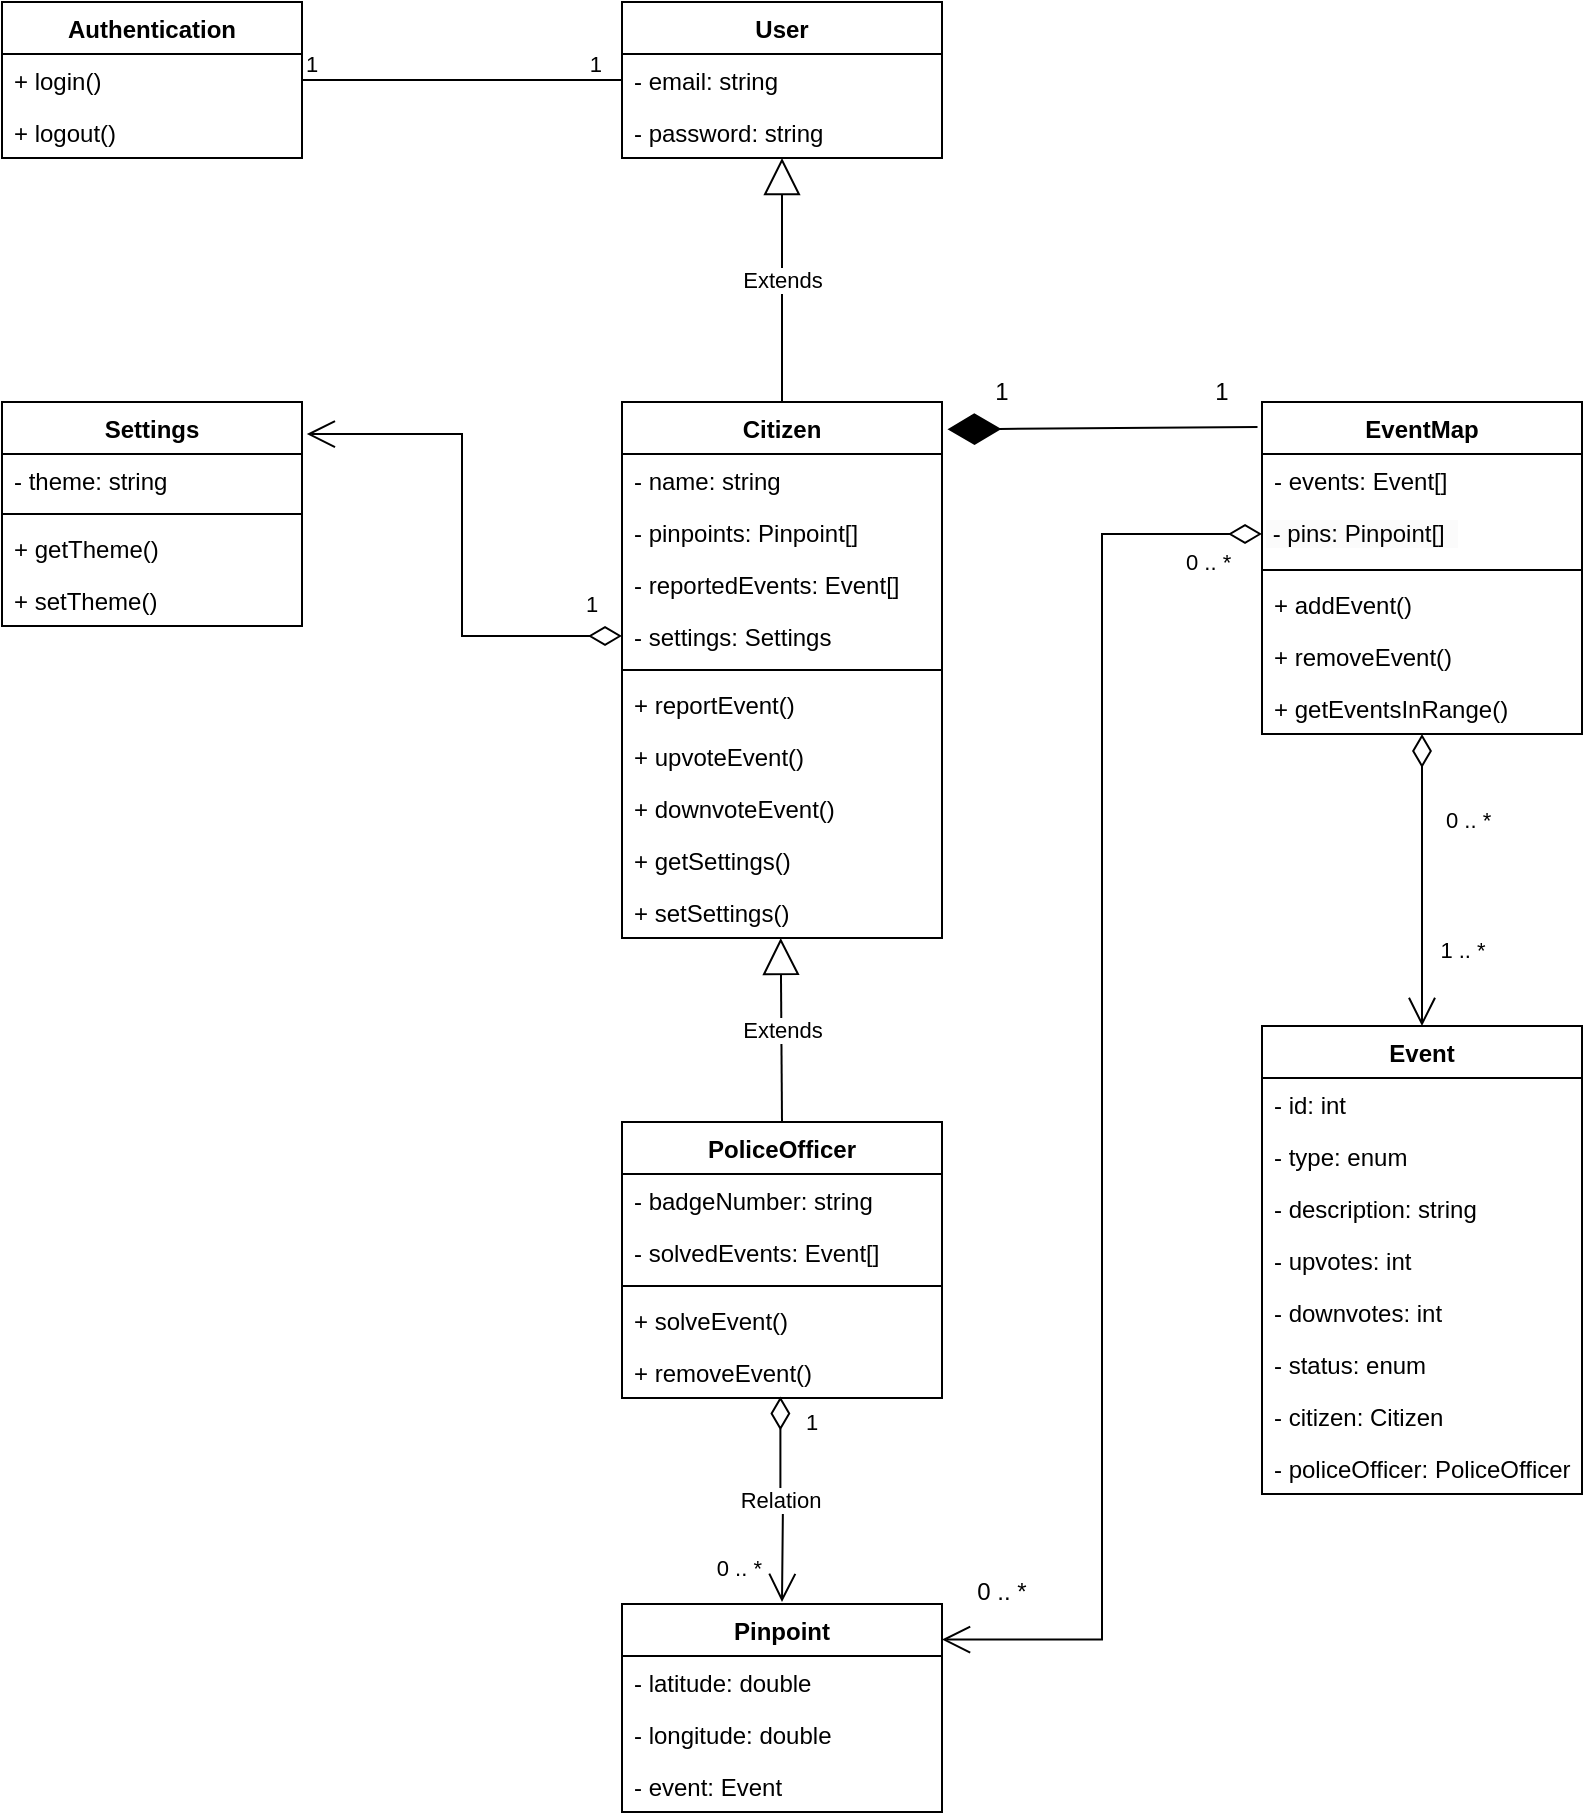 <mxfile version="20.8.5" type="device"><diagram name="Page-1" id="c4acf3e9-155e-7222-9cf6-157b1a14988f"><mxGraphModel dx="508" dy="569" grid="1" gridSize="10" guides="1" tooltips="1" connect="1" arrows="1" fold="1" page="1" pageScale="1" pageWidth="850" pageHeight="1100" background="none" math="0" shadow="0"><root><mxCell id="0"/><mxCell id="1" parent="0"/><mxCell id="oythwiolMWmPr3JpLgB2-1" value="User" style="swimlane;fontStyle=1;align=center;verticalAlign=top;childLayout=stackLayout;horizontal=1;startSize=26;horizontalStack=0;resizeParent=1;resizeParentMax=0;resizeLast=0;collapsible=1;marginBottom=0;" vertex="1" parent="1"><mxGeometry x="1160" y="40" width="160" height="78" as="geometry"><mxRectangle x="1080" y="80" width="70" height="30" as="alternateBounds"/></mxGeometry></mxCell><mxCell id="oythwiolMWmPr3JpLgB2-2" value="- email: string" style="text;strokeColor=none;fillColor=none;align=left;verticalAlign=top;spacingLeft=4;spacingRight=4;overflow=hidden;rotatable=0;points=[[0,0.5],[1,0.5]];portConstraint=eastwest;" vertex="1" parent="oythwiolMWmPr3JpLgB2-1"><mxGeometry y="26" width="160" height="26" as="geometry"/></mxCell><mxCell id="oythwiolMWmPr3JpLgB2-6" value="- password: string" style="text;strokeColor=none;fillColor=none;align=left;verticalAlign=top;spacingLeft=4;spacingRight=4;overflow=hidden;rotatable=0;points=[[0,0.5],[1,0.5]];portConstraint=eastwest;" vertex="1" parent="oythwiolMWmPr3JpLgB2-1"><mxGeometry y="52" width="160" height="26" as="geometry"/></mxCell><mxCell id="oythwiolMWmPr3JpLgB2-11" value="Authentication" style="swimlane;fontStyle=1;align=center;verticalAlign=top;childLayout=stackLayout;horizontal=1;startSize=26;horizontalStack=0;resizeParent=1;resizeParentMax=0;resizeLast=0;collapsible=1;marginBottom=0;" vertex="1" parent="1"><mxGeometry x="850" y="40" width="150" height="78" as="geometry"/></mxCell><mxCell id="oythwiolMWmPr3JpLgB2-14" value="+ login()" style="text;strokeColor=none;fillColor=none;align=left;verticalAlign=top;spacingLeft=4;spacingRight=4;overflow=hidden;rotatable=0;points=[[0,0.5],[1,0.5]];portConstraint=eastwest;" vertex="1" parent="oythwiolMWmPr3JpLgB2-11"><mxGeometry y="26" width="150" height="26" as="geometry"/></mxCell><mxCell id="oythwiolMWmPr3JpLgB2-15" value="+ logout()" style="text;strokeColor=none;fillColor=none;align=left;verticalAlign=top;spacingLeft=4;spacingRight=4;overflow=hidden;rotatable=0;points=[[0,0.5],[1,0.5]];portConstraint=eastwest;" vertex="1" parent="oythwiolMWmPr3JpLgB2-11"><mxGeometry y="52" width="150" height="26" as="geometry"/></mxCell><mxCell id="oythwiolMWmPr3JpLgB2-16" value="Citizen" style="swimlane;fontStyle=1;align=center;verticalAlign=top;childLayout=stackLayout;horizontal=1;startSize=26;horizontalStack=0;resizeParent=1;resizeParentMax=0;resizeLast=0;collapsible=1;marginBottom=0;" vertex="1" parent="1"><mxGeometry x="1160" y="240" width="160" height="268" as="geometry"/></mxCell><mxCell id="oythwiolMWmPr3JpLgB2-20" value="- name: string" style="text;strokeColor=none;fillColor=none;align=left;verticalAlign=top;spacingLeft=4;spacingRight=4;overflow=hidden;rotatable=0;points=[[0,0.5],[1,0.5]];portConstraint=eastwest;" vertex="1" parent="oythwiolMWmPr3JpLgB2-16"><mxGeometry y="26" width="160" height="26" as="geometry"/></mxCell><mxCell id="oythwiolMWmPr3JpLgB2-17" value="- pinpoints: Pinpoint[]" style="text;strokeColor=none;fillColor=none;align=left;verticalAlign=top;spacingLeft=4;spacingRight=4;overflow=hidden;rotatable=0;points=[[0,0.5],[1,0.5]];portConstraint=eastwest;" vertex="1" parent="oythwiolMWmPr3JpLgB2-16"><mxGeometry y="52" width="160" height="26" as="geometry"/></mxCell><mxCell id="oythwiolMWmPr3JpLgB2-21" value="- reportedEvents: Event[]" style="text;strokeColor=none;fillColor=none;align=left;verticalAlign=top;spacingLeft=4;spacingRight=4;overflow=hidden;rotatable=0;points=[[0,0.5],[1,0.5]];portConstraint=eastwest;" vertex="1" parent="oythwiolMWmPr3JpLgB2-16"><mxGeometry y="78" width="160" height="26" as="geometry"/></mxCell><mxCell id="oythwiolMWmPr3JpLgB2-24" value="- settings: Settings" style="text;strokeColor=none;fillColor=none;align=left;verticalAlign=top;spacingLeft=4;spacingRight=4;overflow=hidden;rotatable=0;points=[[0,0.5],[1,0.5]];portConstraint=eastwest;" vertex="1" parent="oythwiolMWmPr3JpLgB2-16"><mxGeometry y="104" width="160" height="26" as="geometry"/></mxCell><mxCell id="oythwiolMWmPr3JpLgB2-18" value="" style="line;strokeWidth=1;fillColor=none;align=left;verticalAlign=middle;spacingTop=-1;spacingLeft=3;spacingRight=3;rotatable=0;labelPosition=right;points=[];portConstraint=eastwest;strokeColor=inherit;" vertex="1" parent="oythwiolMWmPr3JpLgB2-16"><mxGeometry y="130" width="160" height="8" as="geometry"/></mxCell><mxCell id="oythwiolMWmPr3JpLgB2-19" value="+ reportEvent()" style="text;strokeColor=none;fillColor=none;align=left;verticalAlign=top;spacingLeft=4;spacingRight=4;overflow=hidden;rotatable=0;points=[[0,0.5],[1,0.5]];portConstraint=eastwest;" vertex="1" parent="oythwiolMWmPr3JpLgB2-16"><mxGeometry y="138" width="160" height="26" as="geometry"/></mxCell><mxCell id="oythwiolMWmPr3JpLgB2-38" value="+ upvoteEvent()" style="text;strokeColor=none;fillColor=none;align=left;verticalAlign=top;spacingLeft=4;spacingRight=4;overflow=hidden;rotatable=0;points=[[0,0.5],[1,0.5]];portConstraint=eastwest;" vertex="1" parent="oythwiolMWmPr3JpLgB2-16"><mxGeometry y="164" width="160" height="26" as="geometry"/></mxCell><mxCell id="oythwiolMWmPr3JpLgB2-39" value="+ downvoteEvent()" style="text;strokeColor=none;fillColor=none;align=left;verticalAlign=top;spacingLeft=4;spacingRight=4;overflow=hidden;rotatable=0;points=[[0,0.5],[1,0.5]];portConstraint=eastwest;" vertex="1" parent="oythwiolMWmPr3JpLgB2-16"><mxGeometry y="190" width="160" height="26" as="geometry"/></mxCell><mxCell id="oythwiolMWmPr3JpLgB2-25" value="+ getSettings()" style="text;strokeColor=none;fillColor=none;align=left;verticalAlign=top;spacingLeft=4;spacingRight=4;overflow=hidden;rotatable=0;points=[[0,0.5],[1,0.5]];portConstraint=eastwest;" vertex="1" parent="oythwiolMWmPr3JpLgB2-16"><mxGeometry y="216" width="160" height="26" as="geometry"/></mxCell><mxCell id="oythwiolMWmPr3JpLgB2-26" value="+ setSettings()" style="text;strokeColor=none;fillColor=none;align=left;verticalAlign=top;spacingLeft=4;spacingRight=4;overflow=hidden;rotatable=0;points=[[0,0.5],[1,0.5]];portConstraint=eastwest;" vertex="1" parent="oythwiolMWmPr3JpLgB2-16"><mxGeometry y="242" width="160" height="26" as="geometry"/></mxCell><mxCell id="oythwiolMWmPr3JpLgB2-27" value="PoliceOfficer" style="swimlane;fontStyle=1;align=center;verticalAlign=top;childLayout=stackLayout;horizontal=1;startSize=26;horizontalStack=0;resizeParent=1;resizeParentMax=0;resizeLast=0;collapsible=1;marginBottom=0;" vertex="1" parent="1"><mxGeometry x="1160" y="600" width="160" height="138" as="geometry"/></mxCell><mxCell id="oythwiolMWmPr3JpLgB2-28" value="- badgeNumber: string" style="text;strokeColor=none;fillColor=none;align=left;verticalAlign=top;spacingLeft=4;spacingRight=4;overflow=hidden;rotatable=0;points=[[0,0.5],[1,0.5]];portConstraint=eastwest;" vertex="1" parent="oythwiolMWmPr3JpLgB2-27"><mxGeometry y="26" width="160" height="26" as="geometry"/></mxCell><mxCell id="oythwiolMWmPr3JpLgB2-31" value="- solvedEvents: Event[]" style="text;strokeColor=none;fillColor=none;align=left;verticalAlign=top;spacingLeft=4;spacingRight=4;overflow=hidden;rotatable=0;points=[[0,0.5],[1,0.5]];portConstraint=eastwest;" vertex="1" parent="oythwiolMWmPr3JpLgB2-27"><mxGeometry y="52" width="160" height="26" as="geometry"/></mxCell><mxCell id="oythwiolMWmPr3JpLgB2-29" value="" style="line;strokeWidth=1;fillColor=none;align=left;verticalAlign=middle;spacingTop=-1;spacingLeft=3;spacingRight=3;rotatable=0;labelPosition=right;points=[];portConstraint=eastwest;strokeColor=inherit;" vertex="1" parent="oythwiolMWmPr3JpLgB2-27"><mxGeometry y="78" width="160" height="8" as="geometry"/></mxCell><mxCell id="oythwiolMWmPr3JpLgB2-30" value="+ solveEvent()" style="text;strokeColor=none;fillColor=none;align=left;verticalAlign=top;spacingLeft=4;spacingRight=4;overflow=hidden;rotatable=0;points=[[0,0.5],[1,0.5]];portConstraint=eastwest;" vertex="1" parent="oythwiolMWmPr3JpLgB2-27"><mxGeometry y="86" width="160" height="26" as="geometry"/></mxCell><mxCell id="oythwiolMWmPr3JpLgB2-57" value="+ removeEvent()" style="text;strokeColor=none;fillColor=none;align=left;verticalAlign=top;spacingLeft=4;spacingRight=4;overflow=hidden;rotatable=0;points=[[0,0.5],[1,0.5]];portConstraint=eastwest;" vertex="1" parent="oythwiolMWmPr3JpLgB2-27"><mxGeometry y="112" width="160" height="26" as="geometry"/></mxCell><mxCell id="oythwiolMWmPr3JpLgB2-32" value="Pinpoint" style="swimlane;fontStyle=1;align=center;verticalAlign=top;childLayout=stackLayout;horizontal=1;startSize=26;horizontalStack=0;resizeParent=1;resizeParentMax=0;resizeLast=0;collapsible=1;marginBottom=0;" vertex="1" parent="1"><mxGeometry x="1160" y="841" width="160" height="104" as="geometry"/></mxCell><mxCell id="oythwiolMWmPr3JpLgB2-33" value="- latitude: double" style="text;strokeColor=none;fillColor=none;align=left;verticalAlign=top;spacingLeft=4;spacingRight=4;overflow=hidden;rotatable=0;points=[[0,0.5],[1,0.5]];portConstraint=eastwest;" vertex="1" parent="oythwiolMWmPr3JpLgB2-32"><mxGeometry y="26" width="160" height="26" as="geometry"/></mxCell><mxCell id="oythwiolMWmPr3JpLgB2-36" value="- longitude: double" style="text;strokeColor=none;fillColor=none;align=left;verticalAlign=top;spacingLeft=4;spacingRight=4;overflow=hidden;rotatable=0;points=[[0,0.5],[1,0.5]];portConstraint=eastwest;" vertex="1" parent="oythwiolMWmPr3JpLgB2-32"><mxGeometry y="52" width="160" height="26" as="geometry"/></mxCell><mxCell id="oythwiolMWmPr3JpLgB2-37" value="- event: Event" style="text;strokeColor=none;fillColor=none;align=left;verticalAlign=top;spacingLeft=4;spacingRight=4;overflow=hidden;rotatable=0;points=[[0,0.5],[1,0.5]];portConstraint=eastwest;" vertex="1" parent="oythwiolMWmPr3JpLgB2-32"><mxGeometry y="78" width="160" height="26" as="geometry"/></mxCell><mxCell id="oythwiolMWmPr3JpLgB2-40" value="Event" style="swimlane;fontStyle=1;align=center;verticalAlign=top;childLayout=stackLayout;horizontal=1;startSize=26;horizontalStack=0;resizeParent=1;resizeParentMax=0;resizeLast=0;collapsible=1;marginBottom=0;" vertex="1" parent="1"><mxGeometry x="1480" y="552" width="160" height="234" as="geometry"/></mxCell><mxCell id="oythwiolMWmPr3JpLgB2-50" value="- id: int" style="text;strokeColor=none;fillColor=none;align=left;verticalAlign=top;spacingLeft=4;spacingRight=4;overflow=hidden;rotatable=0;points=[[0,0.5],[1,0.5]];portConstraint=eastwest;" vertex="1" parent="oythwiolMWmPr3JpLgB2-40"><mxGeometry y="26" width="160" height="26" as="geometry"/></mxCell><mxCell id="oythwiolMWmPr3JpLgB2-41" value="- type: enum" style="text;strokeColor=none;fillColor=none;align=left;verticalAlign=top;spacingLeft=4;spacingRight=4;overflow=hidden;rotatable=0;points=[[0,0.5],[1,0.5]];portConstraint=eastwest;" vertex="1" parent="oythwiolMWmPr3JpLgB2-40"><mxGeometry y="52" width="160" height="26" as="geometry"/></mxCell><mxCell id="oythwiolMWmPr3JpLgB2-44" value="- description: string" style="text;strokeColor=none;fillColor=none;align=left;verticalAlign=top;spacingLeft=4;spacingRight=4;overflow=hidden;rotatable=0;points=[[0,0.5],[1,0.5]];portConstraint=eastwest;" vertex="1" parent="oythwiolMWmPr3JpLgB2-40"><mxGeometry y="78" width="160" height="26" as="geometry"/></mxCell><mxCell id="oythwiolMWmPr3JpLgB2-45" value="- upvotes: int" style="text;strokeColor=none;fillColor=none;align=left;verticalAlign=top;spacingLeft=4;spacingRight=4;overflow=hidden;rotatable=0;points=[[0,0.5],[1,0.5]];portConstraint=eastwest;" vertex="1" parent="oythwiolMWmPr3JpLgB2-40"><mxGeometry y="104" width="160" height="26" as="geometry"/></mxCell><mxCell id="oythwiolMWmPr3JpLgB2-46" value="- downvotes: int" style="text;strokeColor=none;fillColor=none;align=left;verticalAlign=top;spacingLeft=4;spacingRight=4;overflow=hidden;rotatable=0;points=[[0,0.5],[1,0.5]];portConstraint=eastwest;" vertex="1" parent="oythwiolMWmPr3JpLgB2-40"><mxGeometry y="130" width="160" height="26" as="geometry"/></mxCell><mxCell id="oythwiolMWmPr3JpLgB2-47" value="- status: enum" style="text;strokeColor=none;fillColor=none;align=left;verticalAlign=top;spacingLeft=4;spacingRight=4;overflow=hidden;rotatable=0;points=[[0,0.5],[1,0.5]];portConstraint=eastwest;" vertex="1" parent="oythwiolMWmPr3JpLgB2-40"><mxGeometry y="156" width="160" height="26" as="geometry"/></mxCell><mxCell id="oythwiolMWmPr3JpLgB2-48" value="- citizen: Citizen" style="text;strokeColor=none;fillColor=none;align=left;verticalAlign=top;spacingLeft=4;spacingRight=4;overflow=hidden;rotatable=0;points=[[0,0.5],[1,0.5]];portConstraint=eastwest;" vertex="1" parent="oythwiolMWmPr3JpLgB2-40"><mxGeometry y="182" width="160" height="26" as="geometry"/></mxCell><mxCell id="oythwiolMWmPr3JpLgB2-49" value="- policeOfficer: PoliceOfficer" style="text;strokeColor=none;fillColor=none;align=left;verticalAlign=top;spacingLeft=4;spacingRight=4;overflow=hidden;rotatable=0;points=[[0,0.5],[1,0.5]];portConstraint=eastwest;" vertex="1" parent="oythwiolMWmPr3JpLgB2-40"><mxGeometry y="208" width="160" height="26" as="geometry"/></mxCell><mxCell id="oythwiolMWmPr3JpLgB2-51" value="EventMap" style="swimlane;fontStyle=1;align=center;verticalAlign=top;childLayout=stackLayout;horizontal=1;startSize=26;horizontalStack=0;resizeParent=1;resizeParentMax=0;resizeLast=0;collapsible=1;marginBottom=0;" vertex="1" parent="1"><mxGeometry x="1480" y="240" width="160" height="166" as="geometry"/></mxCell><mxCell id="oythwiolMWmPr3JpLgB2-52" value="- events: Event[]" style="text;strokeColor=none;fillColor=none;align=left;verticalAlign=top;spacingLeft=4;spacingRight=4;overflow=hidden;rotatable=0;points=[[0,0.5],[1,0.5]];portConstraint=eastwest;" vertex="1" parent="oythwiolMWmPr3JpLgB2-51"><mxGeometry y="26" width="160" height="26" as="geometry"/></mxCell><mxCell id="oythwiolMWmPr3JpLgB2-82" value="&lt;span style=&quot;color: rgb(0, 0, 0); font-family: Helvetica; font-size: 12px; font-style: normal; font-variant-ligatures: normal; font-variant-caps: normal; font-weight: 400; letter-spacing: normal; orphans: 2; text-align: left; text-indent: 0px; text-transform: none; widows: 2; word-spacing: 0px; -webkit-text-stroke-width: 0px; background-color: rgb(251, 251, 251); text-decoration-thickness: initial; text-decoration-style: initial; text-decoration-color: initial; float: none; display: inline !important;&quot;&gt;&amp;nbsp;- pins: Pinpoint[]&amp;nbsp;&amp;nbsp;&lt;/span&gt;" style="text;whiteSpace=wrap;html=1;" vertex="1" parent="oythwiolMWmPr3JpLgB2-51"><mxGeometry y="52" width="160" height="28" as="geometry"/></mxCell><mxCell id="oythwiolMWmPr3JpLgB2-53" value="" style="line;strokeWidth=1;fillColor=none;align=left;verticalAlign=middle;spacingTop=-1;spacingLeft=3;spacingRight=3;rotatable=0;labelPosition=right;points=[];portConstraint=eastwest;strokeColor=inherit;" vertex="1" parent="oythwiolMWmPr3JpLgB2-51"><mxGeometry y="80" width="160" height="8" as="geometry"/></mxCell><mxCell id="oythwiolMWmPr3JpLgB2-54" value="+ addEvent()" style="text;strokeColor=none;fillColor=none;align=left;verticalAlign=top;spacingLeft=4;spacingRight=4;overflow=hidden;rotatable=0;points=[[0,0.5],[1,0.5]];portConstraint=eastwest;" vertex="1" parent="oythwiolMWmPr3JpLgB2-51"><mxGeometry y="88" width="160" height="26" as="geometry"/></mxCell><mxCell id="oythwiolMWmPr3JpLgB2-55" value="+ removeEvent()" style="text;strokeColor=none;fillColor=none;align=left;verticalAlign=top;spacingLeft=4;spacingRight=4;overflow=hidden;rotatable=0;points=[[0,0.5],[1,0.5]];portConstraint=eastwest;" vertex="1" parent="oythwiolMWmPr3JpLgB2-51"><mxGeometry y="114" width="160" height="26" as="geometry"/></mxCell><mxCell id="oythwiolMWmPr3JpLgB2-56" value="+ getEventsInRange()" style="text;strokeColor=none;fillColor=none;align=left;verticalAlign=top;spacingLeft=4;spacingRight=4;overflow=hidden;rotatable=0;points=[[0,0.5],[1,0.5]];portConstraint=eastwest;" vertex="1" parent="oythwiolMWmPr3JpLgB2-51"><mxGeometry y="140" width="160" height="26" as="geometry"/></mxCell><mxCell id="oythwiolMWmPr3JpLgB2-58" value="Settings" style="swimlane;fontStyle=1;align=center;verticalAlign=top;childLayout=stackLayout;horizontal=1;startSize=26;horizontalStack=0;resizeParent=1;resizeParentMax=0;resizeLast=0;collapsible=1;marginBottom=0;" vertex="1" parent="1"><mxGeometry x="850" y="240" width="150" height="112" as="geometry"/></mxCell><mxCell id="oythwiolMWmPr3JpLgB2-59" value="- theme: string" style="text;strokeColor=none;fillColor=none;align=left;verticalAlign=top;spacingLeft=4;spacingRight=4;overflow=hidden;rotatable=0;points=[[0,0.5],[1,0.5]];portConstraint=eastwest;" vertex="1" parent="oythwiolMWmPr3JpLgB2-58"><mxGeometry y="26" width="150" height="26" as="geometry"/></mxCell><mxCell id="oythwiolMWmPr3JpLgB2-60" value="" style="line;strokeWidth=1;fillColor=none;align=left;verticalAlign=middle;spacingTop=-1;spacingLeft=3;spacingRight=3;rotatable=0;labelPosition=right;points=[];portConstraint=eastwest;strokeColor=inherit;" vertex="1" parent="oythwiolMWmPr3JpLgB2-58"><mxGeometry y="52" width="150" height="8" as="geometry"/></mxCell><mxCell id="oythwiolMWmPr3JpLgB2-61" value="+ getTheme()" style="text;strokeColor=none;fillColor=none;align=left;verticalAlign=top;spacingLeft=4;spacingRight=4;overflow=hidden;rotatable=0;points=[[0,0.5],[1,0.5]];portConstraint=eastwest;" vertex="1" parent="oythwiolMWmPr3JpLgB2-58"><mxGeometry y="60" width="150" height="26" as="geometry"/></mxCell><mxCell id="oythwiolMWmPr3JpLgB2-62" value="+ setTheme()" style="text;strokeColor=none;fillColor=none;align=left;verticalAlign=top;spacingLeft=4;spacingRight=4;overflow=hidden;rotatable=0;points=[[0,0.5],[1,0.5]];portConstraint=eastwest;" vertex="1" parent="oythwiolMWmPr3JpLgB2-58"><mxGeometry y="86" width="150" height="26" as="geometry"/></mxCell><mxCell id="oythwiolMWmPr3JpLgB2-64" value="Extends" style="endArrow=block;endSize=16;endFill=0;html=1;rounded=0;entryX=0.5;entryY=1;entryDx=0;entryDy=0;exitX=0.5;exitY=0;exitDx=0;exitDy=0;" edge="1" parent="1" source="oythwiolMWmPr3JpLgB2-16" target="oythwiolMWmPr3JpLgB2-1"><mxGeometry width="160" relative="1" as="geometry"><mxPoint x="1030" y="210" as="sourcePoint"/><mxPoint x="1190" y="210" as="targetPoint"/></mxGeometry></mxCell><mxCell id="oythwiolMWmPr3JpLgB2-65" value="Extends" style="endArrow=block;endSize=16;endFill=0;html=1;rounded=0;exitX=0.5;exitY=0;exitDx=0;exitDy=0;entryX=0.496;entryY=1;entryDx=0;entryDy=0;entryPerimeter=0;" edge="1" parent="1" source="oythwiolMWmPr3JpLgB2-27" target="oythwiolMWmPr3JpLgB2-26"><mxGeometry width="160" relative="1" as="geometry"><mxPoint x="960" y="590" as="sourcePoint"/><mxPoint x="1160" y="530" as="targetPoint"/></mxGeometry></mxCell><mxCell id="oythwiolMWmPr3JpLgB2-72" value="0 .. *" style="endArrow=open;html=1;endSize=12;startArrow=diamondThin;startSize=14;startFill=0;edgeStyle=orthogonalEdgeStyle;align=left;verticalAlign=bottom;rounded=0;entryX=0.5;entryY=0;entryDx=0;entryDy=0;exitX=0.5;exitY=1;exitDx=0;exitDy=0;" edge="1" parent="1" source="oythwiolMWmPr3JpLgB2-51" target="oythwiolMWmPr3JpLgB2-40"><mxGeometry x="-0.29" y="10" relative="1" as="geometry"><mxPoint x="1480" y="750" as="sourcePoint"/><mxPoint x="1640" y="780" as="targetPoint"/><mxPoint as="offset"/></mxGeometry></mxCell><mxCell id="oythwiolMWmPr3JpLgB2-77" value="1 .. *" style="edgeLabel;html=1;align=center;verticalAlign=middle;resizable=0;points=[];" vertex="1" connectable="0" parent="oythwiolMWmPr3JpLgB2-72"><mxGeometry x="0.324" y="1" relative="1" as="geometry"><mxPoint x="19" y="11" as="offset"/></mxGeometry></mxCell><mxCell id="oythwiolMWmPr3JpLgB2-83" value="0 .. *" style="endArrow=open;html=1;endSize=12;startArrow=diamondThin;startSize=14;startFill=0;edgeStyle=orthogonalEdgeStyle;align=left;verticalAlign=bottom;rounded=0;exitX=0;exitY=0.5;exitDx=0;exitDy=0;entryX=1;entryY=0.171;entryDx=0;entryDy=0;entryPerimeter=0;" edge="1" parent="1" source="oythwiolMWmPr3JpLgB2-82" target="oythwiolMWmPr3JpLgB2-32"><mxGeometry x="-0.888" y="23" relative="1" as="geometry"><mxPoint x="1250" y="770" as="sourcePoint"/><mxPoint x="1230" y="840" as="targetPoint"/><Array as="points"><mxPoint x="1400" y="306"/><mxPoint x="1400" y="859"/></Array><mxPoint as="offset"/></mxGeometry></mxCell><mxCell id="oythwiolMWmPr3JpLgB2-84" value="0 .. *" style="text;html=1;strokeColor=none;fillColor=none;align=center;verticalAlign=middle;whiteSpace=wrap;rounded=0;" vertex="1" parent="1"><mxGeometry x="1320" y="820" width="60" height="30" as="geometry"/></mxCell><mxCell id="oythwiolMWmPr3JpLgB2-85" value="Relation" style="endArrow=open;html=1;endSize=12;startArrow=diamondThin;startSize=14;startFill=0;edgeStyle=orthogonalEdgeStyle;rounded=0;exitX=0.495;exitY=0.973;exitDx=0;exitDy=0;exitPerimeter=0;" edge="1" parent="1" source="oythwiolMWmPr3JpLgB2-57"><mxGeometry relative="1" as="geometry"><mxPoint x="980" y="790" as="sourcePoint"/><mxPoint x="1240" y="840" as="targetPoint"/></mxGeometry></mxCell><mxCell id="oythwiolMWmPr3JpLgB2-86" value="1" style="edgeLabel;resizable=0;html=1;align=left;verticalAlign=top;" connectable="0" vertex="1" parent="oythwiolMWmPr3JpLgB2-85"><mxGeometry x="-1" relative="1" as="geometry"><mxPoint x="11" as="offset"/></mxGeometry></mxCell><mxCell id="oythwiolMWmPr3JpLgB2-87" value="0 .. *" style="edgeLabel;resizable=0;html=1;align=right;verticalAlign=top;" connectable="0" vertex="1" parent="oythwiolMWmPr3JpLgB2-85"><mxGeometry x="1" relative="1" as="geometry"><mxPoint x="-10" y="-30" as="offset"/></mxGeometry></mxCell><mxCell id="oythwiolMWmPr3JpLgB2-88" value="1" style="endArrow=open;html=1;endSize=12;startArrow=diamondThin;startSize=14;startFill=0;edgeStyle=orthogonalEdgeStyle;align=left;verticalAlign=bottom;rounded=0;exitX=0;exitY=0.5;exitDx=0;exitDy=0;entryX=1.016;entryY=0.143;entryDx=0;entryDy=0;entryPerimeter=0;" edge="1" parent="1" source="oythwiolMWmPr3JpLgB2-24" target="oythwiolMWmPr3JpLgB2-58"><mxGeometry x="-0.845" y="-7" relative="1" as="geometry"><mxPoint x="970" y="430" as="sourcePoint"/><mxPoint x="1130" y="430" as="targetPoint"/><mxPoint as="offset"/></mxGeometry></mxCell><mxCell id="oythwiolMWmPr3JpLgB2-89" value="" style="endArrow=none;html=1;edgeStyle=orthogonalEdgeStyle;rounded=0;entryX=0;entryY=0.5;entryDx=0;entryDy=0;exitX=1;exitY=0.5;exitDx=0;exitDy=0;" edge="1" parent="1" source="oythwiolMWmPr3JpLgB2-14" target="oythwiolMWmPr3JpLgB2-2"><mxGeometry relative="1" as="geometry"><mxPoint x="1030" y="100" as="sourcePoint"/><mxPoint x="1150" y="80" as="targetPoint"/></mxGeometry></mxCell><mxCell id="oythwiolMWmPr3JpLgB2-90" value="1" style="edgeLabel;resizable=0;html=1;align=left;verticalAlign=bottom;" connectable="0" vertex="1" parent="oythwiolMWmPr3JpLgB2-89"><mxGeometry x="-1" relative="1" as="geometry"/></mxCell><mxCell id="oythwiolMWmPr3JpLgB2-91" value="1" style="edgeLabel;resizable=0;html=1;align=right;verticalAlign=bottom;" connectable="0" vertex="1" parent="oythwiolMWmPr3JpLgB2-89"><mxGeometry x="1" relative="1" as="geometry"><mxPoint x="-10" as="offset"/></mxGeometry></mxCell><mxCell id="oythwiolMWmPr3JpLgB2-92" value="" style="endArrow=diamondThin;endFill=1;endSize=24;html=1;rounded=0;exitX=-0.014;exitY=0.075;exitDx=0;exitDy=0;exitPerimeter=0;entryX=1.017;entryY=0.051;entryDx=0;entryDy=0;entryPerimeter=0;" edge="1" parent="1" source="oythwiolMWmPr3JpLgB2-51" target="oythwiolMWmPr3JpLgB2-16"><mxGeometry width="160" relative="1" as="geometry"><mxPoint x="1450" y="170" as="sourcePoint"/><mxPoint x="1340" y="270" as="targetPoint"/></mxGeometry></mxCell><mxCell id="oythwiolMWmPr3JpLgB2-93" value="1" style="text;html=1;strokeColor=none;fillColor=none;align=center;verticalAlign=middle;whiteSpace=wrap;rounded=0;" vertex="1" parent="1"><mxGeometry x="1320" y="220" width="60" height="30" as="geometry"/></mxCell><mxCell id="oythwiolMWmPr3JpLgB2-94" value="1" style="text;html=1;strokeColor=none;fillColor=none;align=center;verticalAlign=middle;whiteSpace=wrap;rounded=0;" vertex="1" parent="1"><mxGeometry x="1430" y="220" width="60" height="30" as="geometry"/></mxCell></root></mxGraphModel></diagram></mxfile>